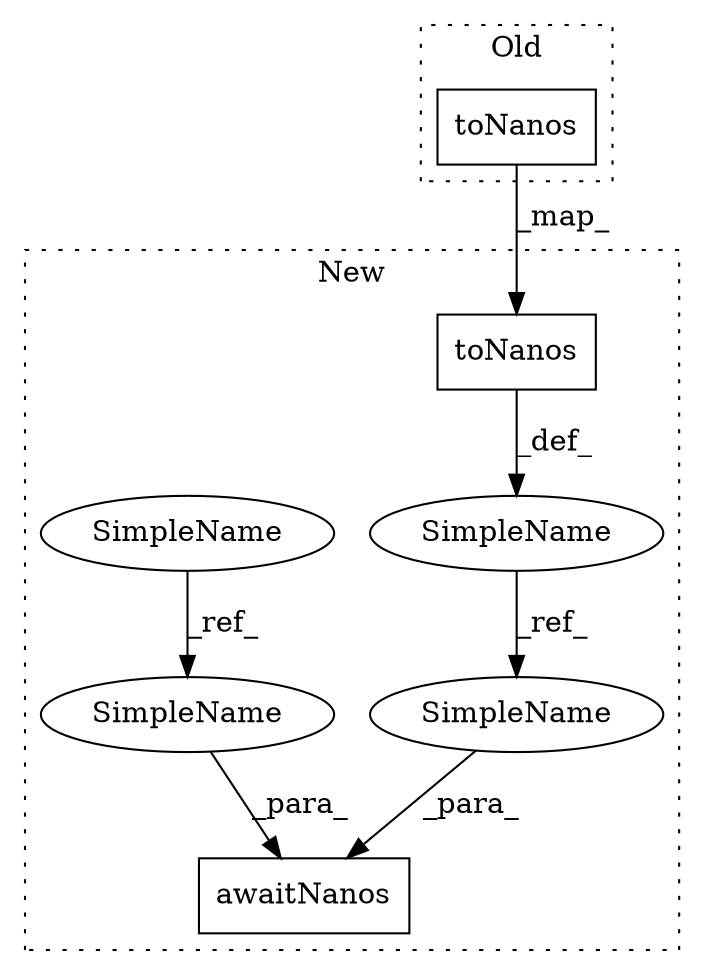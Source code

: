 digraph G {
subgraph cluster0 {
1 [label="toNanos" a="32" s="13551,13563" l="8,1" shape="box"];
label = "Old";
style="dotted";
}
subgraph cluster1 {
2 [label="toNanos" a="32" s="15812,15824" l="8,1" shape="box"];
3 [label="awaitNanos" a="32" s="16336,16377" l="11,1" shape="box"];
4 [label="SimpleName" a="42" s="15792" l="12" shape="ellipse"];
5 [label="SimpleName" a="42" s="15968" l="9" shape="ellipse"];
6 [label="SimpleName" a="42" s="16354" l="12" shape="ellipse"];
7 [label="SimpleName" a="42" s="16368" l="9" shape="ellipse"];
label = "New";
style="dotted";
}
1 -> 2 [label="_map_"];
2 -> 4 [label="_def_"];
4 -> 6 [label="_ref_"];
5 -> 7 [label="_ref_"];
6 -> 3 [label="_para_"];
7 -> 3 [label="_para_"];
}